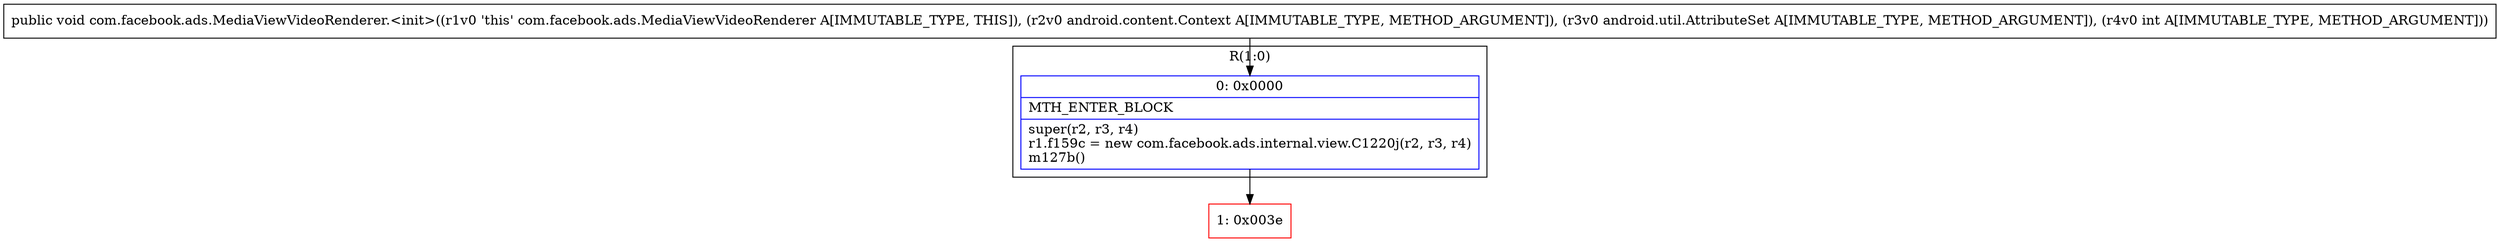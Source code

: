 digraph "CFG forcom.facebook.ads.MediaViewVideoRenderer.\<init\>(Landroid\/content\/Context;Landroid\/util\/AttributeSet;I)V" {
subgraph cluster_Region_76735303 {
label = "R(1:0)";
node [shape=record,color=blue];
Node_0 [shape=record,label="{0\:\ 0x0000|MTH_ENTER_BLOCK\l|super(r2, r3, r4)\lr1.f159c = new com.facebook.ads.internal.view.C1220j(r2, r3, r4)\lm127b()\l}"];
}
Node_1 [shape=record,color=red,label="{1\:\ 0x003e}"];
MethodNode[shape=record,label="{public void com.facebook.ads.MediaViewVideoRenderer.\<init\>((r1v0 'this' com.facebook.ads.MediaViewVideoRenderer A[IMMUTABLE_TYPE, THIS]), (r2v0 android.content.Context A[IMMUTABLE_TYPE, METHOD_ARGUMENT]), (r3v0 android.util.AttributeSet A[IMMUTABLE_TYPE, METHOD_ARGUMENT]), (r4v0 int A[IMMUTABLE_TYPE, METHOD_ARGUMENT])) }"];
MethodNode -> Node_0;
Node_0 -> Node_1;
}

